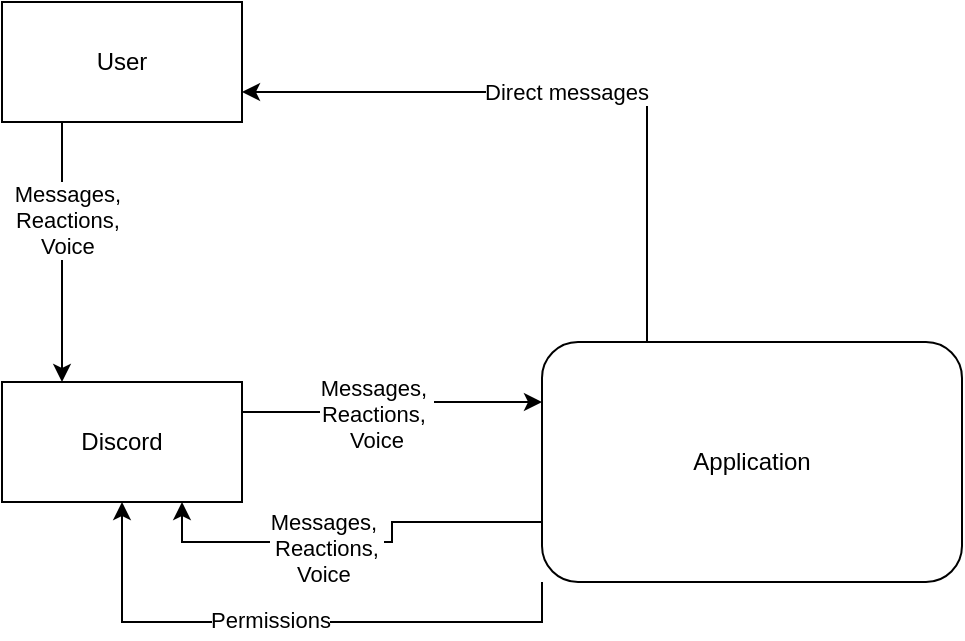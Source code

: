 <mxfile version="15.7.3" type="github">
  <diagram id="f5GZlIzyZnxSGYJT9G3B" name="Page-1">
    <mxGraphModel dx="1298" dy="721" grid="1" gridSize="10" guides="1" tooltips="1" connect="1" arrows="1" fold="1" page="1" pageScale="1" pageWidth="827" pageHeight="1169" math="0" shadow="0">
      <root>
        <mxCell id="0" />
        <mxCell id="1" parent="0" />
        <mxCell id="PesfteonWnOpIm44CVu_-4" style="edgeStyle=orthogonalEdgeStyle;rounded=0;orthogonalLoop=1;jettySize=auto;html=1;exitX=0.25;exitY=1;exitDx=0;exitDy=0;entryX=0.25;entryY=0;entryDx=0;entryDy=0;" edge="1" parent="1" source="PesfteonWnOpIm44CVu_-1" target="PesfteonWnOpIm44CVu_-3">
          <mxGeometry relative="1" as="geometry" />
        </mxCell>
        <mxCell id="PesfteonWnOpIm44CVu_-5" value="Messages,&amp;nbsp;&lt;br&gt;Reactions,&amp;nbsp;&lt;br&gt;Voice&amp;nbsp;" style="edgeLabel;html=1;align=center;verticalAlign=middle;resizable=0;points=[];" vertex="1" connectable="0" parent="PesfteonWnOpIm44CVu_-4">
          <mxGeometry x="-0.246" y="4" relative="1" as="geometry">
            <mxPoint as="offset" />
          </mxGeometry>
        </mxCell>
        <mxCell id="PesfteonWnOpIm44CVu_-1" value="User" style="rounded=0;whiteSpace=wrap;html=1;" vertex="1" parent="1">
          <mxGeometry x="270" y="100" width="120" height="60" as="geometry" />
        </mxCell>
        <mxCell id="PesfteonWnOpIm44CVu_-10" style="edgeStyle=orthogonalEdgeStyle;rounded=0;orthogonalLoop=1;jettySize=auto;html=1;exitX=0;exitY=0.75;exitDx=0;exitDy=0;entryX=0.75;entryY=1;entryDx=0;entryDy=0;" edge="1" parent="1" source="PesfteonWnOpIm44CVu_-2" target="PesfteonWnOpIm44CVu_-3">
          <mxGeometry relative="1" as="geometry" />
        </mxCell>
        <mxCell id="PesfteonWnOpIm44CVu_-11" value="Messages,&amp;nbsp;&lt;br&gt;Reactions,&lt;br&gt;Voice&amp;nbsp;" style="edgeLabel;html=1;align=center;verticalAlign=middle;resizable=0;points=[];" vertex="1" connectable="0" parent="PesfteonWnOpIm44CVu_-10">
          <mxGeometry x="0.124" y="3" relative="1" as="geometry">
            <mxPoint as="offset" />
          </mxGeometry>
        </mxCell>
        <mxCell id="PesfteonWnOpIm44CVu_-12" style="edgeStyle=orthogonalEdgeStyle;rounded=0;orthogonalLoop=1;jettySize=auto;html=1;exitX=0;exitY=1;exitDx=0;exitDy=0;entryX=0.5;entryY=1;entryDx=0;entryDy=0;" edge="1" parent="1" source="PesfteonWnOpIm44CVu_-2" target="PesfteonWnOpIm44CVu_-3">
          <mxGeometry relative="1" as="geometry" />
        </mxCell>
        <mxCell id="PesfteonWnOpIm44CVu_-13" value="Permissions" style="edgeLabel;html=1;align=center;verticalAlign=middle;resizable=0;points=[];" vertex="1" connectable="0" parent="PesfteonWnOpIm44CVu_-12">
          <mxGeometry x="0.076" y="-1" relative="1" as="geometry">
            <mxPoint as="offset" />
          </mxGeometry>
        </mxCell>
        <mxCell id="PesfteonWnOpIm44CVu_-14" style="edgeStyle=orthogonalEdgeStyle;rounded=0;orthogonalLoop=1;jettySize=auto;html=1;exitX=0.25;exitY=0;exitDx=0;exitDy=0;entryX=1;entryY=0.75;entryDx=0;entryDy=0;" edge="1" parent="1" source="PesfteonWnOpIm44CVu_-2" target="PesfteonWnOpIm44CVu_-1">
          <mxGeometry relative="1" as="geometry" />
        </mxCell>
        <mxCell id="PesfteonWnOpIm44CVu_-15" value="Direct messages" style="edgeLabel;html=1;align=center;verticalAlign=middle;resizable=0;points=[];" vertex="1" connectable="0" parent="PesfteonWnOpIm44CVu_-14">
          <mxGeometry x="0.017" relative="1" as="geometry">
            <mxPoint x="1" as="offset" />
          </mxGeometry>
        </mxCell>
        <mxCell id="PesfteonWnOpIm44CVu_-2" value="Application" style="rounded=1;whiteSpace=wrap;html=1;align=center;" vertex="1" parent="1">
          <mxGeometry x="540" y="270" width="210" height="120" as="geometry" />
        </mxCell>
        <mxCell id="PesfteonWnOpIm44CVu_-8" style="edgeStyle=orthogonalEdgeStyle;rounded=0;orthogonalLoop=1;jettySize=auto;html=1;exitX=1;exitY=0.25;exitDx=0;exitDy=0;entryX=0;entryY=0.25;entryDx=0;entryDy=0;" edge="1" parent="1" source="PesfteonWnOpIm44CVu_-3" target="PesfteonWnOpIm44CVu_-2">
          <mxGeometry relative="1" as="geometry" />
        </mxCell>
        <mxCell id="PesfteonWnOpIm44CVu_-9" value="Messages,&amp;nbsp;&lt;br&gt;Reactions,&amp;nbsp;&lt;br&gt;Voice" style="edgeLabel;html=1;align=center;verticalAlign=middle;resizable=0;points=[];" vertex="1" connectable="0" parent="PesfteonWnOpIm44CVu_-8">
          <mxGeometry x="-0.136" y="-1" relative="1" as="geometry">
            <mxPoint as="offset" />
          </mxGeometry>
        </mxCell>
        <mxCell id="PesfteonWnOpIm44CVu_-3" value="Discord" style="rounded=0;whiteSpace=wrap;html=1;align=center;" vertex="1" parent="1">
          <mxGeometry x="270" y="290" width="120" height="60" as="geometry" />
        </mxCell>
      </root>
    </mxGraphModel>
  </diagram>
</mxfile>
